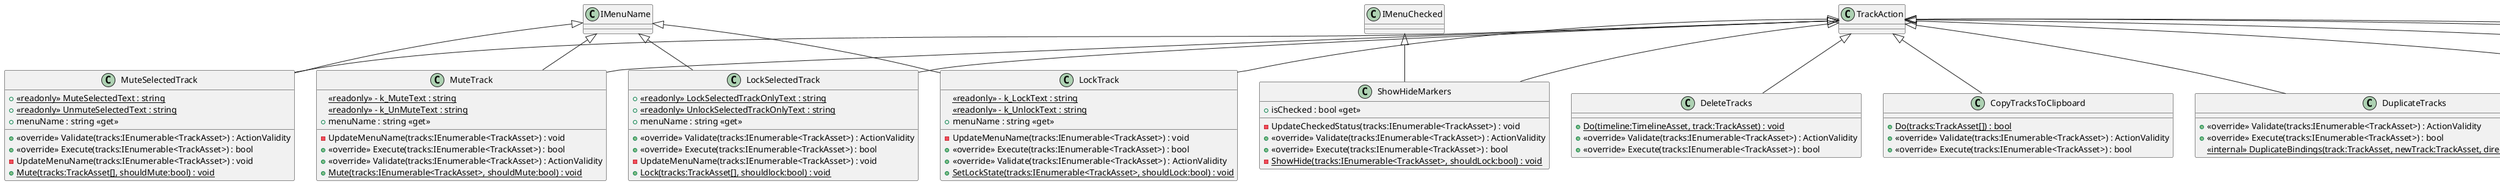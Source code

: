 @startuml
class EditTrackInAnimationWindow {
    + {static} Do(track:TrackAsset) : bool
    + <<override>> Validate(tracks:IEnumerable<TrackAsset>) : ActionValidity
    + <<override>> Execute(tracks:IEnumerable<TrackAsset>) : bool
    {static} - CreateTimeControlClipData(track:TrackAsset) : TimelineWindowTimeControl.ClipData
}
class LockSelectedTrack {
    + {static} <<readonly>> LockSelectedTrackOnlyText : string
    + {static} <<readonly>> UnlockSelectedTrackOnlyText : string
    + menuName : string <<get>>
    + <<override>> Validate(tracks:IEnumerable<TrackAsset>) : ActionValidity
    + <<override>> Execute(tracks:IEnumerable<TrackAsset>) : bool
    - UpdateMenuName(tracks:IEnumerable<TrackAsset>) : void
    + {static} Lock(tracks:TrackAsset[], shouldlock:bool) : void
}
class LockTrack {
    {static} <<readonly>> - k_LockText : string
    {static} <<readonly>> - k_UnlockText : string
    + menuName : string <<get>>
    - UpdateMenuName(tracks:IEnumerable<TrackAsset>) : void
    + <<override>> Execute(tracks:IEnumerable<TrackAsset>) : bool
    + <<override>> Validate(tracks:IEnumerable<TrackAsset>) : ActionValidity
    + {static} SetLockState(tracks:IEnumerable<TrackAsset>, shouldLock:bool) : void
}
class ShowHideMarkers {
    + isChecked : bool <<get>>
    - UpdateCheckedStatus(tracks:IEnumerable<TrackAsset>) : void
    + <<override>> Validate(tracks:IEnumerable<TrackAsset>) : ActionValidity
    + <<override>> Execute(tracks:IEnumerable<TrackAsset>) : bool
    {static} - ShowHide(tracks:IEnumerable<TrackAsset>, shouldLock:bool) : void
}
class MuteSelectedTrack {
    + {static} <<readonly>> MuteSelectedText : string
    + {static} <<readonly>> UnmuteSelectedText : string
    + menuName : string <<get>>
    + <<override>> Validate(tracks:IEnumerable<TrackAsset>) : ActionValidity
    + <<override>> Execute(tracks:IEnumerable<TrackAsset>) : bool
    - UpdateMenuName(tracks:IEnumerable<TrackAsset>) : void
    + {static} Mute(tracks:TrackAsset[], shouldMute:bool) : void
}
class MuteTrack {
    {static} <<readonly>> - k_MuteText : string
    {static} <<readonly>> - k_UnMuteText : string
    + menuName : string <<get>>
    - UpdateMenuName(tracks:IEnumerable<TrackAsset>) : void
    + <<override>> Execute(tracks:IEnumerable<TrackAsset>) : bool
    + <<override>> Validate(tracks:IEnumerable<TrackAsset>) : ActionValidity
    + {static} Mute(tracks:IEnumerable<TrackAsset>, shouldMute:bool) : void
}
class DeleteTracks {
    + {static} Do(timeline:TimelineAsset, track:TrackAsset) : void
    + <<override>> Validate(tracks:IEnumerable<TrackAsset>) : ActionValidity
    + <<override>> Execute(tracks:IEnumerable<TrackAsset>) : bool
}
class CopyTracksToClipboard {
    + {static} Do(tracks:TrackAsset[]) : bool
    + <<override>> Validate(tracks:IEnumerable<TrackAsset>) : ActionValidity
    + <<override>> Execute(tracks:IEnumerable<TrackAsset>) : bool
}
class DuplicateTracks {
    + <<override>> Validate(tracks:IEnumerable<TrackAsset>) : ActionValidity
    + <<override>> Execute(tracks:IEnumerable<TrackAsset>) : bool
    <<internal>> {static} DuplicateBindings(track:TrackAsset, newTrack:TrackAsset, director:PlayableDirector) : void
}
class RemoveInvalidMarkersAction {
    + <<override>> Validate(tracks:IEnumerable<TrackAsset>) : ActionValidity
    + <<override>> Execute(tracks:IEnumerable<TrackAsset>) : bool
}
class CollapseTrackAction {
    + <<override>> Validate(tracks:IEnumerable<TrackAsset>) : ActionValidity
    + <<override>> Execute(tracks:IEnumerable<TrackAsset>) : bool
}
class ExpandTrackAction {
    + <<override>> Validate(tracks:IEnumerable<TrackAsset>) : ActionValidity
    + <<override>> Execute(tracks:IEnumerable<TrackAsset>) : bool
}
TrackAction <|-- EditTrackInAnimationWindow
TrackAction <|-- LockSelectedTrack
IMenuName <|-- LockSelectedTrack
TrackAction <|-- LockTrack
IMenuName <|-- LockTrack
TrackAction <|-- ShowHideMarkers
IMenuChecked <|-- ShowHideMarkers
TrackAction <|-- MuteSelectedTrack
IMenuName <|-- MuteSelectedTrack
TrackAction <|-- MuteTrack
IMenuName <|-- MuteTrack
TrackAction <|-- DeleteTracks
TrackAction <|-- CopyTracksToClipboard
TrackAction <|-- DuplicateTracks
TrackAction <|-- RemoveInvalidMarkersAction
TrackAction <|-- CollapseTrackAction
TrackAction <|-- ExpandTrackAction
@enduml
